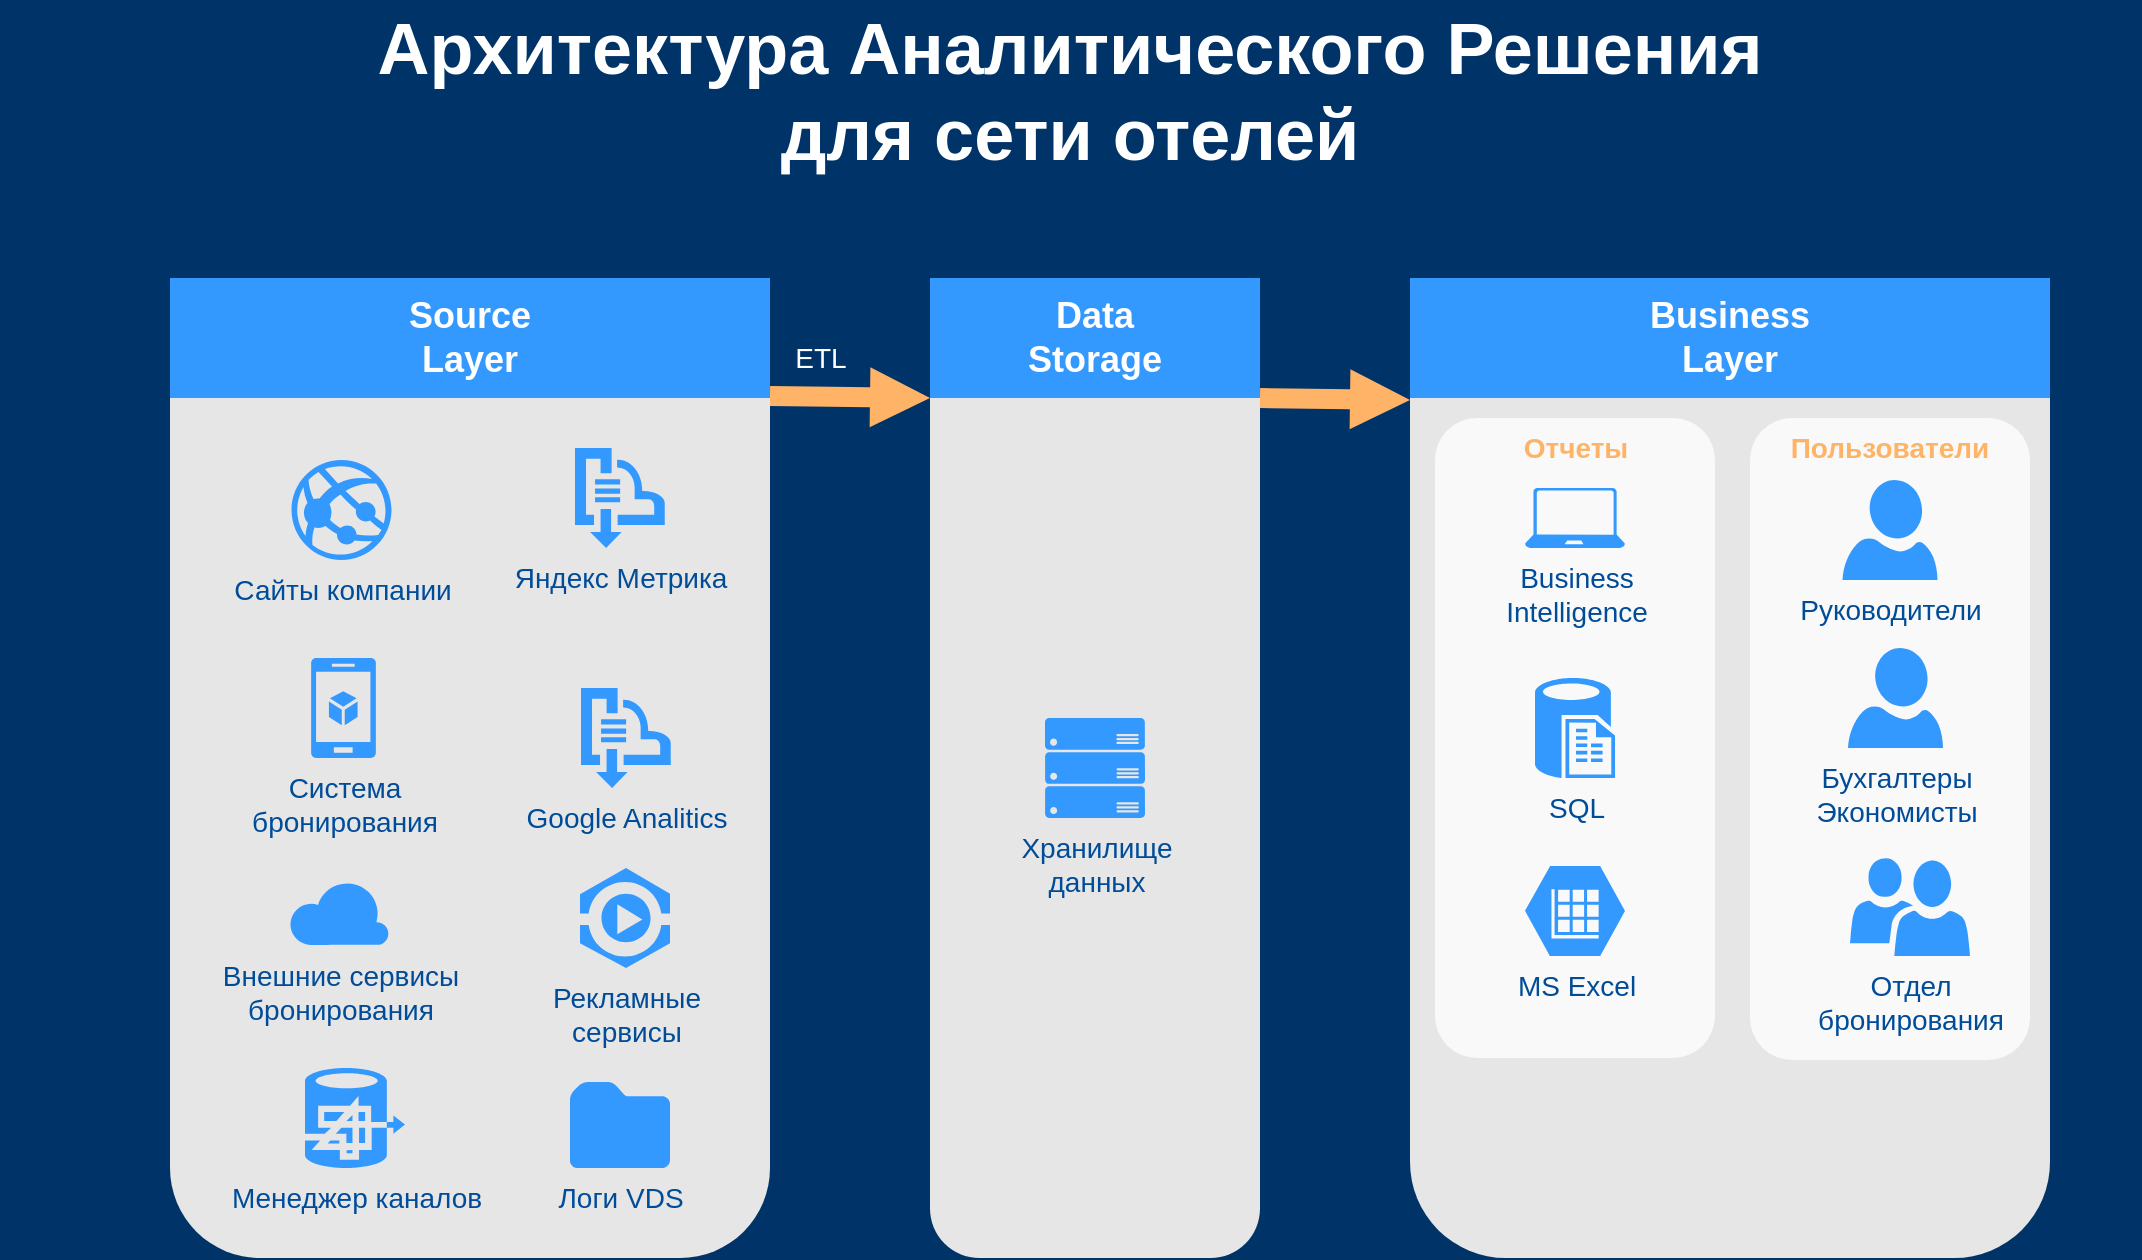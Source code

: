 <mxfile version="13.7.9" type="device"><diagram id="6a731a19-8d31-9384-78a2-239565b7b9f0" name="main"><mxGraphModel dx="1086" dy="806" grid="1" gridSize="10" guides="1" tooltips="1" connect="1" arrows="1" fold="1" page="1" pageScale="1" pageWidth="1169" pageHeight="827" background="#003469" math="0" shadow="0"><root><mxCell id="0"/><mxCell id="1" parent="0"/><mxCell id="2022" value="" style="rounded=1;whiteSpace=wrap;html=1;dashed=1;strokeColor=none;strokeWidth=2;fillColor=#E6E6E6;fontFamily=Verdana;fontSize=12;fontColor=#00BEF2" parent="1" vertex="1"><mxGeometry x="495" y="169" width="165" height="490" as="geometry"/></mxCell><mxCell id="2028" value="Data&lt;div&gt;Storage&lt;/div&gt;" style="whiteSpace=wrap;html=1;dashed=1;strokeColor=none;strokeWidth=2;fillColor=#3399FF;fontFamily=Helvetica;fontSize=18;fontColor=#FFFFFF;fontStyle=1" parent="1" vertex="1"><mxGeometry x="495" y="169" width="165" height="60" as="geometry"/></mxCell><mxCell id="2047" value="Архитектура Аналитического Решения&lt;br&gt;для сети отелей" style="text;html=1;strokeColor=none;fillColor=none;align=center;verticalAlign=middle;whiteSpace=wrap;overflow=hidden;dashed=1;fontSize=36;fontColor=#FFFFFF;fontFamily=Helvetica;fontStyle=1" parent="1" vertex="1"><mxGeometry x="30" y="30" width="1070" height="90" as="geometry"/></mxCell><mxCell id="2056" value="Хранилище&lt;br&gt;данных" style="verticalLabelPosition=bottom;html=1;verticalAlign=top;strokeColor=none;fillColor=#3399FF;shape=mxgraph.azure.server_rack;dashed=1;fontFamily=Helvetica;fontSize=14;fontColor=#004C99" parent="1" vertex="1"><mxGeometry x="552.5" y="389" width="50" height="50" as="geometry"/></mxCell><mxCell id="2075" value="" style="arrow;html=1;endArrow=block;endFill=1;strokeColor=none;strokeWidth=4;fontFamily=Helvetica;fontSize=36;fontColor=#FFB366;fillColor=#FFB366;labelBackgroundColor=none;entryX=0;entryY=1;entryDx=0;entryDy=0;" parent="1" target="2028" edge="1"><mxGeometry width="100" height="100" relative="1" as="geometry"><mxPoint x="415" y="228" as="sourcePoint"/><mxPoint x="487.5" y="228" as="targetPoint"/></mxGeometry></mxCell><mxCell id="71Af4IpNdU8INqM1vLRK-2108" value="ETL" style="edgeLabel;html=1;align=center;verticalAlign=middle;resizable=0;points=[];fontSize=14;labelBackgroundColor=none;fontColor=#FFFFFF;fontStyle=0" parent="2075" vertex="1" connectable="0"><mxGeometry x="0.275" y="1" relative="1" as="geometry"><mxPoint x="-26.5" y="-19" as="offset"/></mxGeometry></mxCell><mxCell id="71Af4IpNdU8INqM1vLRK-2110" value="" style="group" parent="1" vertex="1" connectable="0"><mxGeometry x="115" y="169" width="300" height="490" as="geometry"/></mxCell><mxCell id="2019" value="" style="rounded=1;whiteSpace=wrap;html=1;dashed=1;strokeColor=none;strokeWidth=2;fillColor=#E6E6E6;fontFamily=Verdana;fontSize=12;fontColor=#00BEF2" parent="71Af4IpNdU8INqM1vLRK-2110" vertex="1"><mxGeometry width="300" height="490" as="geometry"/></mxCell><mxCell id="2025" value="Source&lt;br&gt;Layer" style="whiteSpace=wrap;html=1;dashed=1;strokeColor=none;strokeWidth=2;fillColor=#3399FF;fontFamily=Helvetica;fontSize=18;fontColor=#FFFFFF;fontStyle=1" parent="71Af4IpNdU8INqM1vLRK-2110" vertex="1"><mxGeometry width="300" height="60" as="geometry"/></mxCell><mxCell id="2040" value="Система&lt;br&gt;бронирования" style="verticalLabelPosition=bottom;html=1;verticalAlign=top;strokeColor=none;fillColor=#3399FF;shape=mxgraph.azure.mobile_services;dashed=1;fontFamily=Helvetica;fontSize=14;fontColor=#004C99" parent="71Af4IpNdU8INqM1vLRK-2110" vertex="1"><mxGeometry x="70.5" y="190" width="32.5" height="50" as="geometry"/></mxCell><mxCell id="2045" value="Сайты компании" style="verticalLabelPosition=bottom;html=1;verticalAlign=top;strokeColor=none;fillColor=#3399FF;shape=mxgraph.azure.azure_website;dashed=1;fontSize=14;fontColor=#004C99" parent="71Af4IpNdU8INqM1vLRK-2110" vertex="1"><mxGeometry x="60.75" y="91" width="50" height="50" as="geometry"/></mxCell><mxCell id="2051" value="Менеджер каналов" style="verticalLabelPosition=bottom;html=1;verticalAlign=top;strokeColor=none;fillColor=#3399FF;shape=mxgraph.azure.hdinsight;dashed=1;fontSize=14;fontColor=#004C99" parent="71Af4IpNdU8INqM1vLRK-2110" vertex="1"><mxGeometry x="67.5" y="395" width="50" height="50" as="geometry"/></mxCell><mxCell id="2066" value="Яндекс Метрика" style="verticalLabelPosition=bottom;html=1;verticalAlign=top;strokeColor=none;fillColor=#3399FF;shape=mxgraph.azure.service_bus;dashed=1;fontFamily=Helvetica;fontSize=14;fontColor=#004C99" parent="71Af4IpNdU8INqM1vLRK-2110" vertex="1"><mxGeometry x="202.5" y="85" width="45" height="50" as="geometry"/></mxCell><mxCell id="2067" value="Рекламные&lt;br&gt;сервисы" style="verticalLabelPosition=bottom;html=1;verticalAlign=top;strokeColor=none;fillColor=#3399FF;shape=mxgraph.azure.media_service;dashed=1;fontFamily=Helvetica;fontSize=14;fontColor=#004C99" parent="71Af4IpNdU8INqM1vLRK-2110" vertex="1"><mxGeometry x="205" y="295" width="45" height="50" as="geometry"/></mxCell><mxCell id="2069" value="Внешние сервисы&lt;br&gt;бронирования" style="verticalLabelPosition=bottom;html=1;verticalAlign=top;strokeColor=none;fillColor=#3399FF;shape=mxgraph.azure.cloud;dashed=1;fontSize=14;fontColor=#004C99" parent="71Af4IpNdU8INqM1vLRK-2110" vertex="1"><mxGeometry x="59.5" y="301" width="50" height="32.5" as="geometry"/></mxCell><mxCell id="71Af4IpNdU8INqM1vLRK-2105" value="Логи VDS" style="aspect=fixed;pointerEvents=1;shadow=0;dashed=0;html=1;strokeColor=none;labelPosition=center;verticalLabelPosition=bottom;verticalAlign=top;align=center;shape=mxgraph.mscae.enterprise.folder;labelBackgroundColor=none;sketch=0;fontSize=14;fontColor=#004C99;fillColor=#3399FF;" parent="71Af4IpNdU8INqM1vLRK-2110" vertex="1"><mxGeometry x="200" y="402" width="50" height="43" as="geometry"/></mxCell><mxCell id="71Af4IpNdU8INqM1vLRK-2109" value="Google Analitics" style="verticalLabelPosition=bottom;html=1;verticalAlign=top;strokeColor=none;fillColor=#3399FF;shape=mxgraph.azure.service_bus;dashed=1;fontFamily=Helvetica;fontSize=14;fontColor=#004C99" parent="71Af4IpNdU8INqM1vLRK-2110" vertex="1"><mxGeometry x="205.5" y="205" width="45" height="50" as="geometry"/></mxCell><mxCell id="71Af4IpNdU8INqM1vLRK-2114" value="" style="group" parent="1" vertex="1" connectable="0"><mxGeometry x="735" y="169" width="320" height="490" as="geometry"/></mxCell><mxCell id="2024" value="" style="rounded=1;whiteSpace=wrap;html=1;dashed=1;strokeColor=none;strokeWidth=2;fillColor=#E6E6E6;fontFamily=Verdana;fontSize=12;fontColor=#00BEF2" parent="71Af4IpNdU8INqM1vLRK-2114" vertex="1"><mxGeometry width="320" height="490" as="geometry"/></mxCell><mxCell id="2030" value="Business&lt;br&gt;Layer" style="whiteSpace=wrap;html=1;dashed=1;strokeColor=none;strokeWidth=2;fillColor=#3399FF;fontFamily=Helvetica;fontSize=18;fontColor=#FFFFFF;fontStyle=1" parent="71Af4IpNdU8INqM1vLRK-2114" vertex="1"><mxGeometry width="320" height="60" as="geometry"/></mxCell><mxCell id="71Af4IpNdU8INqM1vLRK-2111" value="" style="group" parent="71Af4IpNdU8INqM1vLRK-2114" vertex="1" connectable="0"><mxGeometry x="170" y="70" width="140" height="321" as="geometry"/></mxCell><mxCell id="71Af4IpNdU8INqM1vLRK-2092" value="Пользователи" style="rounded=1;whiteSpace=wrap;html=1;dashed=1;strokeColor=none;strokeWidth=2;fillColor=#FFFFFF;fontFamily=Helvetica;fontSize=14;fontColor=#FFB366;opacity=75;verticalAlign=top;fontStyle=1" parent="71Af4IpNdU8INqM1vLRK-2111" vertex="1"><mxGeometry width="140" height="321" as="geometry"/></mxCell><mxCell id="2074" value="Бухгалтеры&lt;br&gt;Экономисты" style="verticalLabelPosition=bottom;html=1;verticalAlign=top;strokeColor=none;fillColor=#3399FF;shape=mxgraph.azure.user;dashed=1;fontFamily=Helvetica;fontSize=14;fontColor=#004C99" parent="71Af4IpNdU8INqM1vLRK-2111" vertex="1"><mxGeometry x="49" y="115" width="47.5" height="50" as="geometry"/></mxCell><mxCell id="71Af4IpNdU8INqM1vLRK-2098" value="Руководители" style="verticalLabelPosition=bottom;html=1;verticalAlign=top;strokeColor=none;fillColor=#3399FF;shape=mxgraph.azure.user;dashed=1;fontFamily=Helvetica;fontSize=14;fontColor=#004C99" parent="71Af4IpNdU8INqM1vLRK-2111" vertex="1"><mxGeometry x="46.25" y="31" width="47.5" height="50" as="geometry"/></mxCell><mxCell id="71Af4IpNdU8INqM1vLRK-2100" value="&lt;span style=&quot;color: rgb(0 , 76 , 153) ; font-size: 14px&quot;&gt;Отдел&lt;/span&gt;&lt;br style=&quot;color: rgb(0 , 76 , 153) ; font-size: 14px&quot;&gt;&lt;span style=&quot;color: rgb(0 , 76 , 153) ; font-size: 14px&quot;&gt;бронирования&lt;/span&gt;" style="pointerEvents=1;shadow=0;dashed=0;html=1;strokeColor=none;labelPosition=center;verticalLabelPosition=bottom;verticalAlign=top;align=center;shape=mxgraph.mscae.intune.user_group;sketch=0;fillColor=#3399FF;" parent="71Af4IpNdU8INqM1vLRK-2111" vertex="1"><mxGeometry x="50" y="220" width="60" height="49" as="geometry"/></mxCell><mxCell id="2055" value="Отчеты&lt;br&gt;" style="rounded=1;whiteSpace=wrap;html=1;dashed=1;strokeColor=none;strokeWidth=2;fillColor=#FFFFFF;fontFamily=Helvetica;fontSize=14;fontColor=#FFB366;opacity=75;verticalAlign=top;fontStyle=1" parent="71Af4IpNdU8INqM1vLRK-2114" vertex="1"><mxGeometry x="12.5" y="70" width="140" height="320" as="geometry"/></mxCell><mxCell id="2071" value="Business&lt;br&gt;Intelligence" style="verticalLabelPosition=bottom;html=1;verticalAlign=top;strokeColor=none;fillColor=#3399FF;shape=mxgraph.azure.laptop;dashed=1;fontFamily=Helvetica;fontSize=14;fontColor=#004C99" parent="71Af4IpNdU8INqM1vLRK-2114" vertex="1"><mxGeometry x="57.5" y="105" width="50" height="30" as="geometry"/></mxCell><mxCell id="2050" value="SQL" style="verticalLabelPosition=bottom;html=1;verticalAlign=top;strokeColor=none;fillColor=#3399FF;shape=mxgraph.azure.sql_reporting;dashed=1;fontSize=14;fontColor=#004C99" parent="71Af4IpNdU8INqM1vLRK-2114" vertex="1"><mxGeometry x="62.5" y="200" width="40" height="50" as="geometry"/></mxCell><mxCell id="2053" value="MS Excel" style="verticalLabelPosition=bottom;html=1;verticalAlign=top;strokeColor=none;fillColor=#3399FF;shape=mxgraph.azure.storage_table;dashed=1;fontFamily=Helvetica;fontSize=14;fontColor=#004C99" parent="71Af4IpNdU8INqM1vLRK-2114" vertex="1"><mxGeometry x="57.5" y="294" width="50" height="45" as="geometry"/></mxCell><mxCell id="71Af4IpNdU8INqM1vLRK-2113" style="edgeStyle=orthogonalEdgeStyle;rounded=0;orthogonalLoop=1;jettySize=auto;html=1;exitX=0.5;exitY=1;exitDx=0;exitDy=0;labelBackgroundColor=none;fontSize=14;fontColor=#FFFFFF;" parent="71Af4IpNdU8INqM1vLRK-2114" source="2055" target="2055" edge="1"><mxGeometry x="12.5" y="70" as="geometry"/></mxCell><mxCell id="71Af4IpNdU8INqM1vLRK-2115" value="" style="arrow;html=1;endArrow=block;endFill=1;strokeColor=none;strokeWidth=4;fontFamily=Helvetica;fontSize=36;fontColor=#FFB366;fillColor=#FFB366;labelBackgroundColor=none;" parent="1" edge="1"><mxGeometry width="100" height="100" relative="1" as="geometry"><mxPoint x="660" y="229" as="sourcePoint"/><mxPoint x="735" y="230" as="targetPoint"/></mxGeometry></mxCell></root></mxGraphModel></diagram></mxfile>